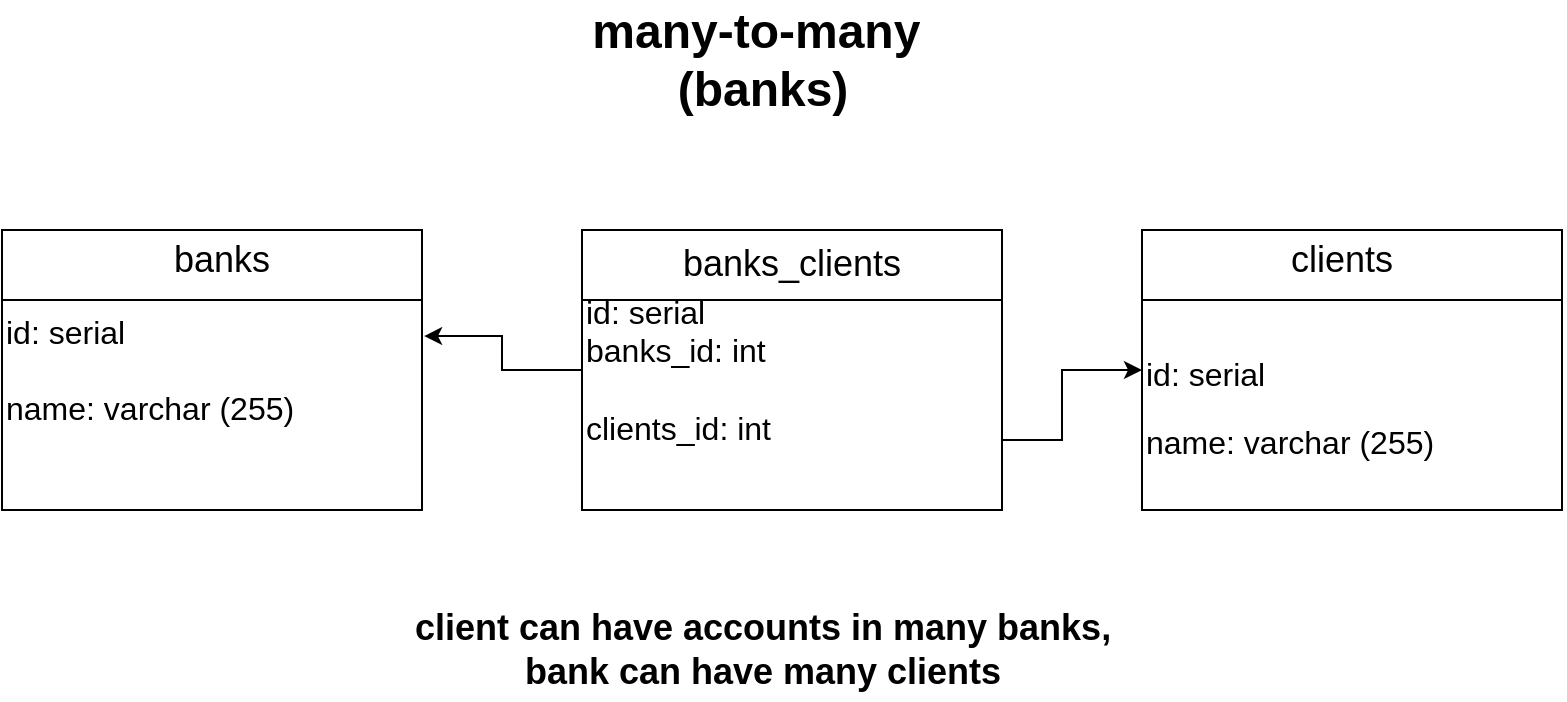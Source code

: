 <mxfile version="19.0.3" type="device"><diagram name="Page-1" id="2YBvvXClWsGukQMizWep"><mxGraphModel dx="1422" dy="794" grid="1" gridSize="10" guides="1" tooltips="1" connect="1" arrows="1" fold="1" page="1" pageScale="1" pageWidth="850" pageHeight="1100" math="0" shadow="0"><root><mxCell id="0"/><mxCell id="1" parent="0"/><mxCell id="HVj19tsrm2u8DGYiTh31-2" value="&lt;font size=&quot;3&quot;&gt;id: serial&lt;br&gt;&lt;br&gt;name: varchar (255)&lt;br&gt;&lt;/font&gt;" style="rounded=0;whiteSpace=wrap;html=1;align=left;" vertex="1" parent="1"><mxGeometry x="30" y="180" width="210" height="140" as="geometry"/></mxCell><mxCell id="HVj19tsrm2u8DGYiTh31-3" value="&lt;span style=&quot;font-size: medium;&quot;&gt;&lt;br&gt;&lt;br&gt;id: serial&lt;/span&gt;&lt;br style=&quot;font-size: medium;&quot;&gt;&lt;br style=&quot;font-size: medium;&quot;&gt;&lt;span style=&quot;font-size: medium;&quot;&gt;name: varchar (255)&lt;br&gt;&lt;/span&gt;" style="rounded=0;whiteSpace=wrap;html=1;align=left;" vertex="1" parent="1"><mxGeometry x="600" y="180" width="210" height="140" as="geometry"/></mxCell><mxCell id="HVj19tsrm2u8DGYiTh31-4" value="" style="endArrow=none;html=1;rounded=0;exitX=0;exitY=0.25;exitDx=0;exitDy=0;entryX=1;entryY=0.25;entryDx=0;entryDy=0;" edge="1" parent="1" source="HVj19tsrm2u8DGYiTh31-2" target="HVj19tsrm2u8DGYiTh31-2"><mxGeometry width="50" height="50" relative="1" as="geometry"><mxPoint x="130" y="250" as="sourcePoint"/><mxPoint x="180" y="200" as="targetPoint"/></mxGeometry></mxCell><mxCell id="HVj19tsrm2u8DGYiTh31-7" value="" style="endArrow=none;html=1;rounded=0;exitX=0;exitY=0.25;exitDx=0;exitDy=0;entryX=1;entryY=0.25;entryDx=0;entryDy=0;" edge="1" parent="1" source="HVj19tsrm2u8DGYiTh31-3" target="HVj19tsrm2u8DGYiTh31-3"><mxGeometry width="50" height="50" relative="1" as="geometry"><mxPoint x="460" y="420" as="sourcePoint"/><mxPoint x="510" y="370" as="targetPoint"/></mxGeometry></mxCell><mxCell id="HVj19tsrm2u8DGYiTh31-9" value="&lt;font style=&quot;font-size: 18px;&quot;&gt;banks&lt;/font&gt;" style="text;html=1;strokeColor=none;fillColor=none;align=center;verticalAlign=middle;whiteSpace=wrap;rounded=0;" vertex="1" parent="1"><mxGeometry x="60" y="180" width="160" height="30" as="geometry"/></mxCell><mxCell id="HVj19tsrm2u8DGYiTh31-10" value="clients" style="text;html=1;strokeColor=none;fillColor=none;align=center;verticalAlign=middle;whiteSpace=wrap;rounded=0;fontSize=18;" vertex="1" parent="1"><mxGeometry x="670" y="180" width="60" height="30" as="geometry"/></mxCell><mxCell id="HVj19tsrm2u8DGYiTh31-12" value="&lt;font style=&quot;font-size: 24px;&quot;&gt;&lt;b&gt;many-to-many&amp;nbsp;&lt;br&gt;(banks)&lt;br&gt;&lt;/b&gt;&lt;/font&gt;" style="text;html=1;align=center;verticalAlign=middle;resizable=0;points=[];autosize=1;strokeColor=none;fillColor=none;fontSize=18;" vertex="1" parent="1"><mxGeometry x="315" y="65" width="190" height="60" as="geometry"/></mxCell><mxCell id="HVj19tsrm2u8DGYiTh31-13" value="&lt;font size=&quot;3&quot;&gt;id: serial&lt;br&gt;banks_id: int&lt;br&gt;&lt;br&gt;clients_id: int&lt;br&gt;&lt;/font&gt;" style="rounded=0;whiteSpace=wrap;html=1;align=left;" vertex="1" parent="1"><mxGeometry x="320" y="180" width="210" height="140" as="geometry"/></mxCell><mxCell id="HVj19tsrm2u8DGYiTh31-14" value="" style="endArrow=none;html=1;rounded=0;fontSize=24;exitX=0;exitY=0.25;exitDx=0;exitDy=0;entryX=1;entryY=0.25;entryDx=0;entryDy=0;" edge="1" parent="1" source="HVj19tsrm2u8DGYiTh31-13" target="HVj19tsrm2u8DGYiTh31-13"><mxGeometry width="50" height="50" relative="1" as="geometry"><mxPoint x="550" y="350" as="sourcePoint"/><mxPoint x="600" y="300" as="targetPoint"/></mxGeometry></mxCell><mxCell id="HVj19tsrm2u8DGYiTh31-16" value="&lt;font style=&quot;font-size: 18px;&quot;&gt;banks_clients&lt;/font&gt;" style="text;html=1;strokeColor=none;fillColor=none;align=center;verticalAlign=middle;whiteSpace=wrap;rounded=0;fontSize=24;" vertex="1" parent="1"><mxGeometry x="395" y="180" width="60" height="30" as="geometry"/></mxCell><mxCell id="HVj19tsrm2u8DGYiTh31-17" value="" style="endArrow=classic;html=1;rounded=0;fontSize=18;exitX=1;exitY=0.75;exitDx=0;exitDy=0;entryX=0;entryY=0.5;entryDx=0;entryDy=0;" edge="1" parent="1" source="HVj19tsrm2u8DGYiTh31-13" target="HVj19tsrm2u8DGYiTh31-3"><mxGeometry width="50" height="50" relative="1" as="geometry"><mxPoint x="550" y="350" as="sourcePoint"/><mxPoint x="600" y="300" as="targetPoint"/><Array as="points"><mxPoint x="560" y="285"/><mxPoint x="560" y="250"/></Array></mxGeometry></mxCell><mxCell id="HVj19tsrm2u8DGYiTh31-18" value="" style="endArrow=classic;html=1;rounded=0;fontSize=18;entryX=1.005;entryY=0.379;entryDx=0;entryDy=0;entryPerimeter=0;exitX=0;exitY=0.5;exitDx=0;exitDy=0;" edge="1" parent="1" source="HVj19tsrm2u8DGYiTh31-13" target="HVj19tsrm2u8DGYiTh31-2"><mxGeometry width="50" height="50" relative="1" as="geometry"><mxPoint x="550" y="350" as="sourcePoint"/><mxPoint x="600" y="300" as="targetPoint"/><Array as="points"><mxPoint x="280" y="250"/><mxPoint x="280" y="233"/></Array></mxGeometry></mxCell><mxCell id="HVj19tsrm2u8DGYiTh31-19" value="&lt;b&gt;client can have accounts in many banks,&lt;br&gt;bank can have many clients&lt;/b&gt;" style="text;html=1;align=center;verticalAlign=middle;resizable=0;points=[];autosize=1;strokeColor=none;fillColor=none;fontSize=18;" vertex="1" parent="1"><mxGeometry x="230" y="365" width="360" height="50" as="geometry"/></mxCell></root></mxGraphModel></diagram></mxfile>